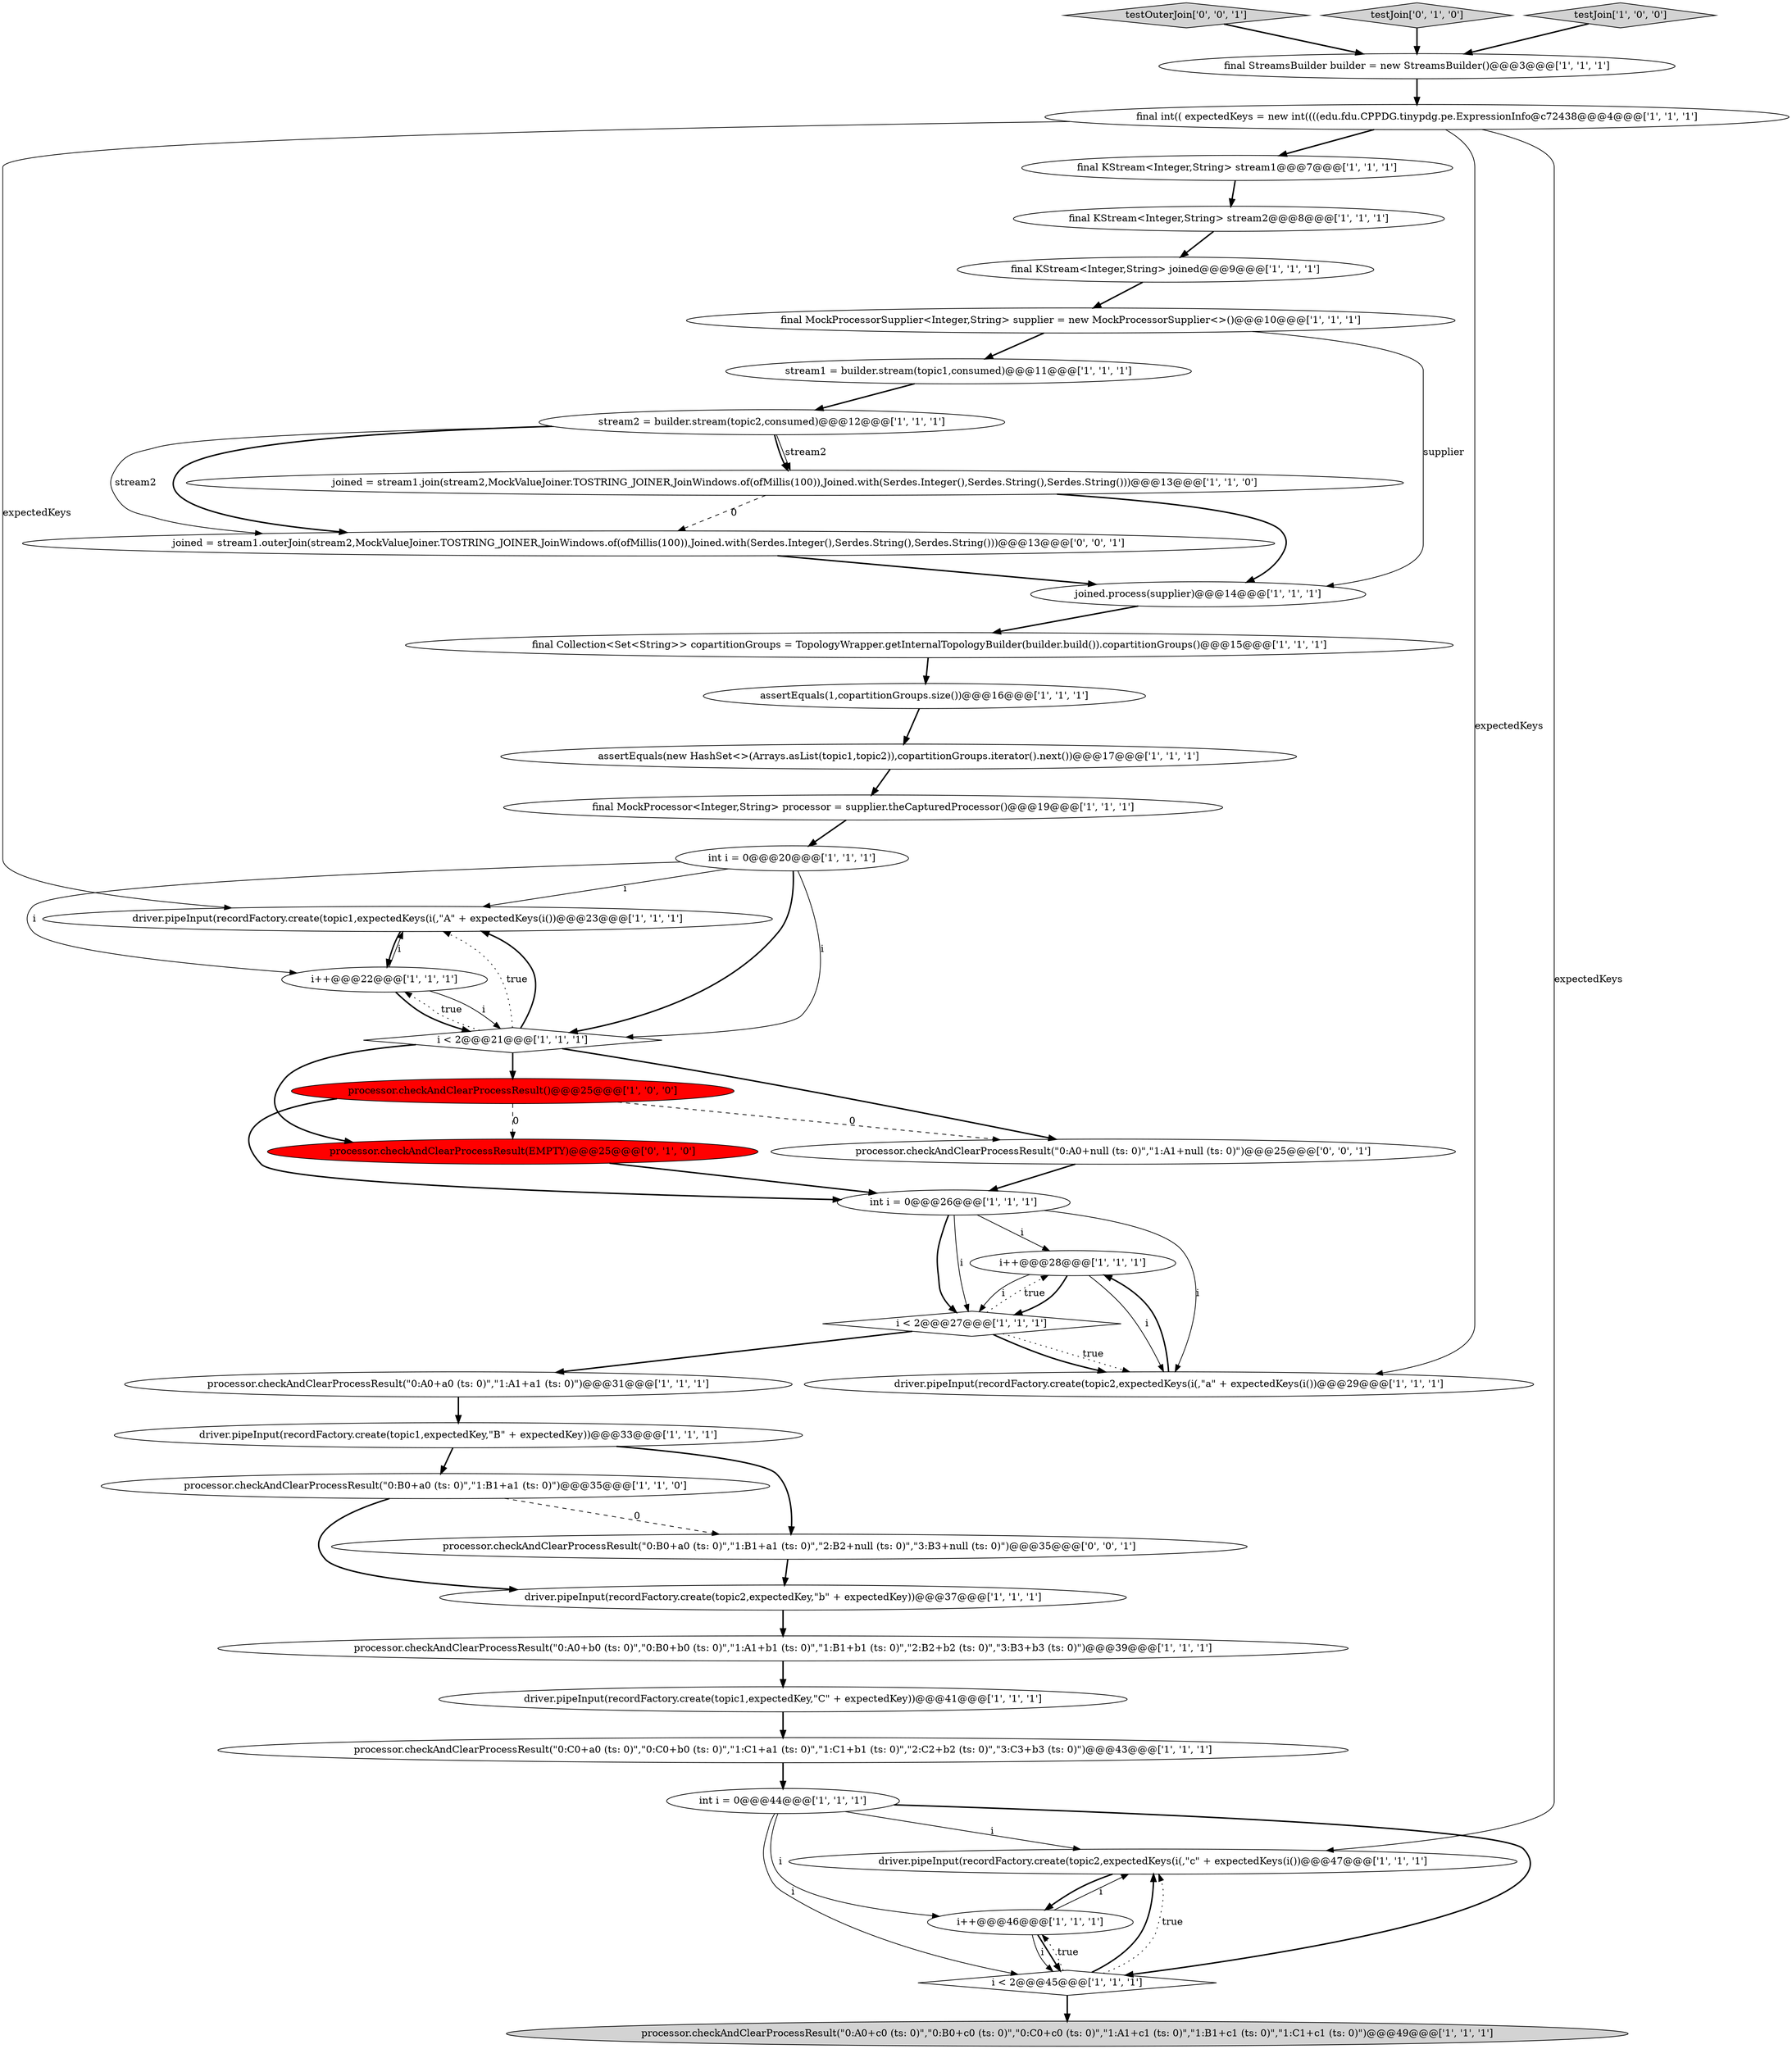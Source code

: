digraph {
35 [style = filled, label = "int i = 0@@@44@@@['1', '1', '1']", fillcolor = white, shape = ellipse image = "AAA0AAABBB1BBB"];
40 [style = filled, label = "processor.checkAndClearProcessResult(\"0:A0+null (ts: 0)\",\"1:A1+null (ts: 0)\")@@@25@@@['0', '0', '1']", fillcolor = white, shape = ellipse image = "AAA0AAABBB3BBB"];
1 [style = filled, label = "i++@@@22@@@['1', '1', '1']", fillcolor = white, shape = ellipse image = "AAA0AAABBB1BBB"];
14 [style = filled, label = "driver.pipeInput(recordFactory.create(topic1,expectedKeys(i(,\"A\" + expectedKeys(i())@@@23@@@['1', '1', '1']", fillcolor = white, shape = ellipse image = "AAA0AAABBB1BBB"];
15 [style = filled, label = "final KStream<Integer,String> stream1@@@7@@@['1', '1', '1']", fillcolor = white, shape = ellipse image = "AAA0AAABBB1BBB"];
32 [style = filled, label = "driver.pipeInput(recordFactory.create(topic2,expectedKeys(i(,\"c\" + expectedKeys(i())@@@47@@@['1', '1', '1']", fillcolor = white, shape = ellipse image = "AAA0AAABBB1BBB"];
20 [style = filled, label = "final Collection<Set<String>> copartitionGroups = TopologyWrapper.getInternalTopologyBuilder(builder.build()).copartitionGroups()@@@15@@@['1', '1', '1']", fillcolor = white, shape = ellipse image = "AAA0AAABBB1BBB"];
16 [style = filled, label = "stream1 = builder.stream(topic1,consumed)@@@11@@@['1', '1', '1']", fillcolor = white, shape = ellipse image = "AAA0AAABBB1BBB"];
27 [style = filled, label = "processor.checkAndClearProcessResult(\"0:C0+a0 (ts: 0)\",\"0:C0+b0 (ts: 0)\",\"1:C1+a1 (ts: 0)\",\"1:C1+b1 (ts: 0)\",\"2:C2+b2 (ts: 0)\",\"3:C3+b3 (ts: 0)\")@@@43@@@['1', '1', '1']", fillcolor = white, shape = ellipse image = "AAA0AAABBB1BBB"];
7 [style = filled, label = "stream2 = builder.stream(topic2,consumed)@@@12@@@['1', '1', '1']", fillcolor = white, shape = ellipse image = "AAA0AAABBB1BBB"];
8 [style = filled, label = "joined.process(supplier)@@@14@@@['1', '1', '1']", fillcolor = white, shape = ellipse image = "AAA0AAABBB1BBB"];
31 [style = filled, label = "processor.checkAndClearProcessResult(\"0:A0+b0 (ts: 0)\",\"0:B0+b0 (ts: 0)\",\"1:A1+b1 (ts: 0)\",\"1:B1+b1 (ts: 0)\",\"2:B2+b2 (ts: 0)\",\"3:B3+b3 (ts: 0)\")@@@39@@@['1', '1', '1']", fillcolor = white, shape = ellipse image = "AAA0AAABBB1BBB"];
30 [style = filled, label = "i < 2@@@45@@@['1', '1', '1']", fillcolor = white, shape = diamond image = "AAA0AAABBB1BBB"];
34 [style = filled, label = "final int(( expectedKeys = new int((((edu.fdu.CPPDG.tinypdg.pe.ExpressionInfo@c72438@@@4@@@['1', '1', '1']", fillcolor = white, shape = ellipse image = "AAA0AAABBB1BBB"];
5 [style = filled, label = "processor.checkAndClearProcessResult(\"0:A0+a0 (ts: 0)\",\"1:A1+a1 (ts: 0)\")@@@31@@@['1', '1', '1']", fillcolor = white, shape = ellipse image = "AAA0AAABBB1BBB"];
2 [style = filled, label = "processor.checkAndClearProcessResult(\"0:A0+c0 (ts: 0)\",\"0:B0+c0 (ts: 0)\",\"0:C0+c0 (ts: 0)\",\"1:A1+c1 (ts: 0)\",\"1:B1+c1 (ts: 0)\",\"1:C1+c1 (ts: 0)\")@@@49@@@['1', '1', '1']", fillcolor = lightgray, shape = ellipse image = "AAA0AAABBB1BBB"];
39 [style = filled, label = "testOuterJoin['0', '0', '1']", fillcolor = lightgray, shape = diamond image = "AAA0AAABBB3BBB"];
26 [style = filled, label = "joined = stream1.join(stream2,MockValueJoiner.TOSTRING_JOINER,JoinWindows.of(ofMillis(100)),Joined.with(Serdes.Integer(),Serdes.String(),Serdes.String()))@@@13@@@['1', '1', '0']", fillcolor = white, shape = ellipse image = "AAA0AAABBB1BBB"];
41 [style = filled, label = "joined = stream1.outerJoin(stream2,MockValueJoiner.TOSTRING_JOINER,JoinWindows.of(ofMillis(100)),Joined.with(Serdes.Integer(),Serdes.String(),Serdes.String()))@@@13@@@['0', '0', '1']", fillcolor = white, shape = ellipse image = "AAA0AAABBB3BBB"];
10 [style = filled, label = "final MockProcessor<Integer,String> processor = supplier.theCapturedProcessor()@@@19@@@['1', '1', '1']", fillcolor = white, shape = ellipse image = "AAA0AAABBB1BBB"];
23 [style = filled, label = "final KStream<Integer,String> stream2@@@8@@@['1', '1', '1']", fillcolor = white, shape = ellipse image = "AAA0AAABBB1BBB"];
19 [style = filled, label = "i++@@@28@@@['1', '1', '1']", fillcolor = white, shape = ellipse image = "AAA0AAABBB1BBB"];
22 [style = filled, label = "processor.checkAndClearProcessResult(\"0:B0+a0 (ts: 0)\",\"1:B1+a1 (ts: 0)\")@@@35@@@['1', '1', '0']", fillcolor = white, shape = ellipse image = "AAA0AAABBB1BBB"];
37 [style = filled, label = "testJoin['0', '1', '0']", fillcolor = lightgray, shape = diamond image = "AAA0AAABBB2BBB"];
33 [style = filled, label = "driver.pipeInput(recordFactory.create(topic2,expectedKeys(i(,\"a\" + expectedKeys(i())@@@29@@@['1', '1', '1']", fillcolor = white, shape = ellipse image = "AAA0AAABBB1BBB"];
21 [style = filled, label = "driver.pipeInput(recordFactory.create(topic1,expectedKey,\"B\" + expectedKey))@@@33@@@['1', '1', '1']", fillcolor = white, shape = ellipse image = "AAA0AAABBB1BBB"];
4 [style = filled, label = "final MockProcessorSupplier<Integer,String> supplier = new MockProcessorSupplier<>()@@@10@@@['1', '1', '1']", fillcolor = white, shape = ellipse image = "AAA0AAABBB1BBB"];
0 [style = filled, label = "driver.pipeInput(recordFactory.create(topic2,expectedKey,\"b\" + expectedKey))@@@37@@@['1', '1', '1']", fillcolor = white, shape = ellipse image = "AAA0AAABBB1BBB"];
13 [style = filled, label = "final KStream<Integer,String> joined@@@9@@@['1', '1', '1']", fillcolor = white, shape = ellipse image = "AAA0AAABBB1BBB"];
29 [style = filled, label = "processor.checkAndClearProcessResult()@@@25@@@['1', '0', '0']", fillcolor = red, shape = ellipse image = "AAA1AAABBB1BBB"];
17 [style = filled, label = "i++@@@46@@@['1', '1', '1']", fillcolor = white, shape = ellipse image = "AAA0AAABBB1BBB"];
11 [style = filled, label = "int i = 0@@@20@@@['1', '1', '1']", fillcolor = white, shape = ellipse image = "AAA0AAABBB1BBB"];
18 [style = filled, label = "i < 2@@@27@@@['1', '1', '1']", fillcolor = white, shape = diamond image = "AAA0AAABBB1BBB"];
38 [style = filled, label = "processor.checkAndClearProcessResult(\"0:B0+a0 (ts: 0)\",\"1:B1+a1 (ts: 0)\",\"2:B2+null (ts: 0)\",\"3:B3+null (ts: 0)\")@@@35@@@['0', '0', '1']", fillcolor = white, shape = ellipse image = "AAA0AAABBB3BBB"];
25 [style = filled, label = "i < 2@@@21@@@['1', '1', '1']", fillcolor = white, shape = diamond image = "AAA0AAABBB1BBB"];
9 [style = filled, label = "assertEquals(1,copartitionGroups.size())@@@16@@@['1', '1', '1']", fillcolor = white, shape = ellipse image = "AAA0AAABBB1BBB"];
24 [style = filled, label = "testJoin['1', '0', '0']", fillcolor = lightgray, shape = diamond image = "AAA0AAABBB1BBB"];
6 [style = filled, label = "assertEquals(new HashSet<>(Arrays.asList(topic1,topic2)),copartitionGroups.iterator().next())@@@17@@@['1', '1', '1']", fillcolor = white, shape = ellipse image = "AAA0AAABBB1BBB"];
12 [style = filled, label = "int i = 0@@@26@@@['1', '1', '1']", fillcolor = white, shape = ellipse image = "AAA0AAABBB1BBB"];
28 [style = filled, label = "final StreamsBuilder builder = new StreamsBuilder()@@@3@@@['1', '1', '1']", fillcolor = white, shape = ellipse image = "AAA0AAABBB1BBB"];
3 [style = filled, label = "driver.pipeInput(recordFactory.create(topic1,expectedKey,\"C\" + expectedKey))@@@41@@@['1', '1', '1']", fillcolor = white, shape = ellipse image = "AAA0AAABBB1BBB"];
36 [style = filled, label = "processor.checkAndClearProcessResult(EMPTY)@@@25@@@['0', '1', '0']", fillcolor = red, shape = ellipse image = "AAA1AAABBB2BBB"];
24->28 [style = bold, label=""];
15->23 [style = bold, label=""];
29->36 [style = dashed, label="0"];
19->18 [style = bold, label=""];
35->30 [style = solid, label="i"];
37->28 [style = bold, label=""];
28->34 [style = bold, label=""];
12->19 [style = solid, label="i"];
20->9 [style = bold, label=""];
19->33 [style = solid, label="i"];
25->36 [style = bold, label=""];
41->8 [style = bold, label=""];
7->41 [style = solid, label="stream2"];
18->33 [style = dotted, label="true"];
18->33 [style = bold, label=""];
11->1 [style = solid, label="i"];
16->7 [style = bold, label=""];
34->15 [style = bold, label=""];
1->14 [style = solid, label="i"];
18->19 [style = dotted, label="true"];
4->8 [style = solid, label="supplier"];
30->32 [style = bold, label=""];
11->25 [style = solid, label="i"];
26->8 [style = bold, label=""];
17->30 [style = bold, label=""];
25->14 [style = dotted, label="true"];
25->14 [style = bold, label=""];
36->12 [style = bold, label=""];
25->29 [style = bold, label=""];
39->28 [style = bold, label=""];
27->35 [style = bold, label=""];
14->1 [style = bold, label=""];
26->41 [style = dashed, label="0"];
9->6 [style = bold, label=""];
3->27 [style = bold, label=""];
21->38 [style = bold, label=""];
7->26 [style = bold, label=""];
34->32 [style = solid, label="expectedKeys"];
5->21 [style = bold, label=""];
40->12 [style = bold, label=""];
35->17 [style = solid, label="i"];
29->12 [style = bold, label=""];
8->20 [style = bold, label=""];
22->0 [style = bold, label=""];
23->13 [style = bold, label=""];
21->22 [style = bold, label=""];
19->18 [style = solid, label="i"];
18->5 [style = bold, label=""];
6->10 [style = bold, label=""];
34->14 [style = solid, label="expectedKeys"];
38->0 [style = bold, label=""];
12->18 [style = bold, label=""];
7->26 [style = solid, label="stream2"];
11->14 [style = solid, label="i"];
35->32 [style = solid, label="i"];
30->32 [style = dotted, label="true"];
25->40 [style = bold, label=""];
29->40 [style = dashed, label="0"];
17->30 [style = solid, label="i"];
22->38 [style = dashed, label="0"];
17->32 [style = solid, label="i"];
7->41 [style = bold, label=""];
34->33 [style = solid, label="expectedKeys"];
1->25 [style = solid, label="i"];
33->19 [style = bold, label=""];
31->3 [style = bold, label=""];
30->2 [style = bold, label=""];
12->18 [style = solid, label="i"];
30->17 [style = dotted, label="true"];
35->30 [style = bold, label=""];
1->25 [style = bold, label=""];
32->17 [style = bold, label=""];
13->4 [style = bold, label=""];
4->16 [style = bold, label=""];
11->25 [style = bold, label=""];
0->31 [style = bold, label=""];
25->1 [style = dotted, label="true"];
10->11 [style = bold, label=""];
12->33 [style = solid, label="i"];
}
